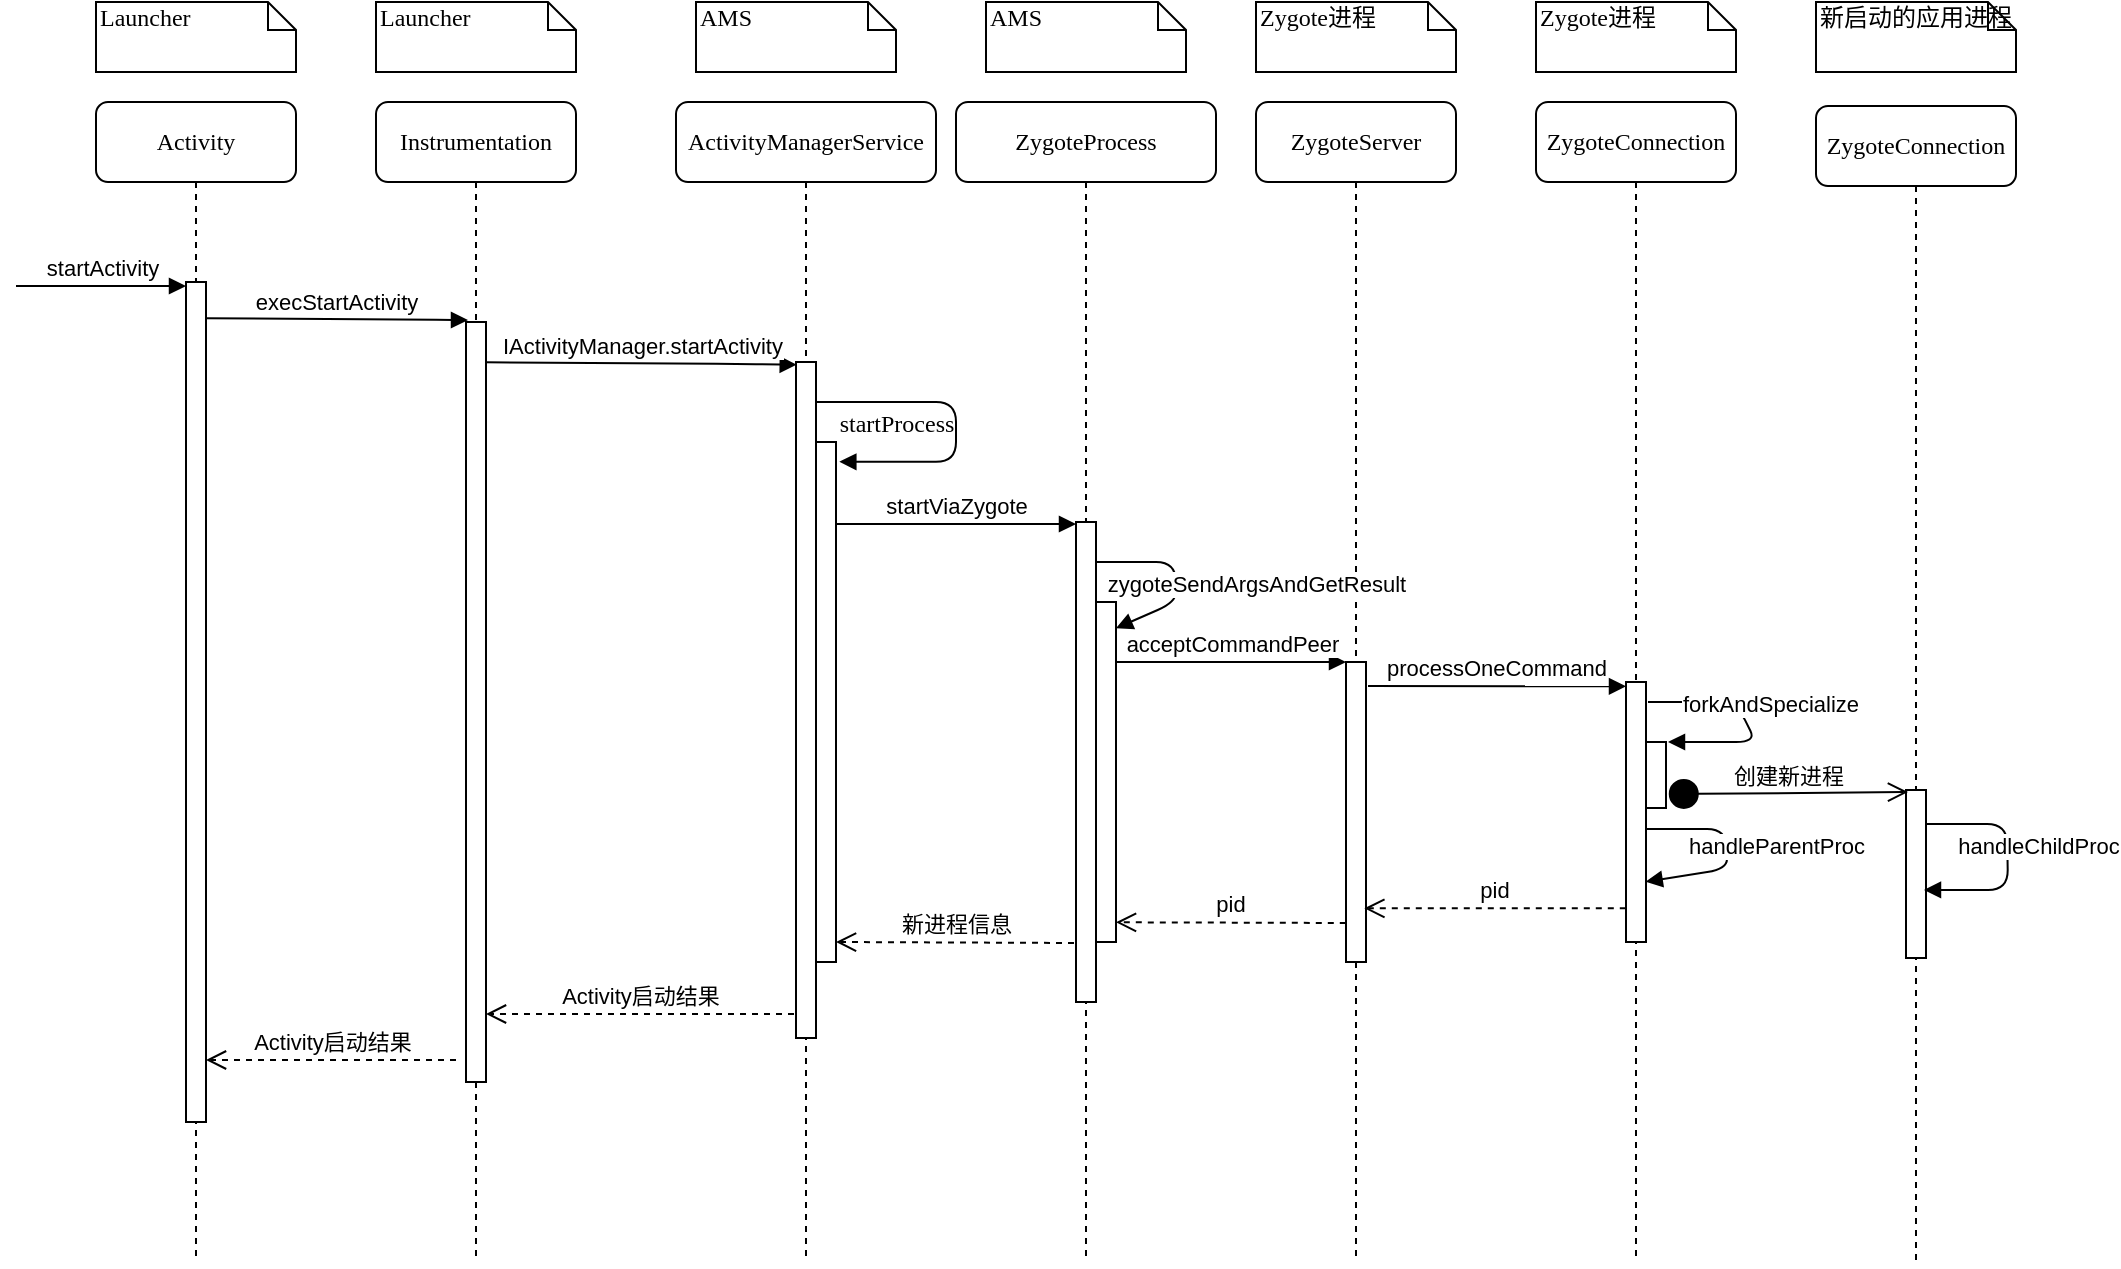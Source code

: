 <mxfile version="10.6.6" type="device"><diagram name="Page-1" id="13e1069c-82ec-6db2-03f1-153e76fe0fe0"><mxGraphModel dx="2174" dy="842" grid="1" gridSize="10" guides="1" tooltips="1" connect="1" arrows="1" fold="1" page="1" pageScale="1" pageWidth="1100" pageHeight="850" background="#ffffff" math="0" shadow="0"><root><mxCell id="0"/><mxCell id="1" parent="0"/><mxCell id="7baba1c4bc27f4b0-2" value="&lt;div&gt;&lt;span&gt;Instrumentation&lt;/span&gt;&lt;/div&gt;" style="shape=umlLifeline;perimeter=lifelinePerimeter;whiteSpace=wrap;html=1;container=1;collapsible=0;recursiveResize=0;outlineConnect=0;rounded=1;shadow=0;comic=0;labelBackgroundColor=none;strokeColor=#000000;strokeWidth=1;fillColor=#FFFFFF;fontFamily=Verdana;fontSize=12;fontColor=#000000;align=center;" parent="1" vertex="1"><mxGeometry x="150" y="160" width="100" height="580" as="geometry"/></mxCell><mxCell id="7baba1c4bc27f4b0-10" value="" style="html=1;points=[];perimeter=orthogonalPerimeter;rounded=0;shadow=0;comic=0;labelBackgroundColor=none;strokeColor=#000000;strokeWidth=1;fillColor=#FFFFFF;fontFamily=Verdana;fontSize=12;fontColor=#000000;align=center;" parent="7baba1c4bc27f4b0-2" vertex="1"><mxGeometry x="45" y="110" width="10" height="380" as="geometry"/></mxCell><mxCell id="7baba1c4bc27f4b0-3" value="ActivityManagerService" style="shape=umlLifeline;perimeter=lifelinePerimeter;whiteSpace=wrap;html=1;container=1;collapsible=0;recursiveResize=0;outlineConnect=0;rounded=1;shadow=0;comic=0;labelBackgroundColor=none;strokeColor=#000000;strokeWidth=1;fillColor=#FFFFFF;fontFamily=Verdana;fontSize=12;fontColor=#000000;align=center;" parent="1" vertex="1"><mxGeometry x="300" y="160" width="130" height="580" as="geometry"/></mxCell><mxCell id="7baba1c4bc27f4b0-13" value="" style="html=1;points=[];perimeter=orthogonalPerimeter;rounded=0;shadow=0;comic=0;labelBackgroundColor=none;strokeColor=#000000;strokeWidth=1;fillColor=#FFFFFF;fontFamily=Verdana;fontSize=12;fontColor=#000000;align=center;" parent="7baba1c4bc27f4b0-3" vertex="1"><mxGeometry x="60" y="130" width="10" height="338" as="geometry"/></mxCell><mxCell id="7baba1c4bc27f4b0-4" value="ZygoteProcess" style="shape=umlLifeline;perimeter=lifelinePerimeter;whiteSpace=wrap;html=1;container=1;collapsible=0;recursiveResize=0;outlineConnect=0;rounded=1;shadow=0;comic=0;labelBackgroundColor=none;strokeColor=#000000;strokeWidth=1;fillColor=#FFFFFF;fontFamily=Verdana;fontSize=12;fontColor=#000000;align=center;size=40;" parent="1" vertex="1"><mxGeometry x="440" y="160" width="130" height="580" as="geometry"/></mxCell><mxCell id="7baba1c4bc27f4b0-5" value="ZygoteServer" style="shape=umlLifeline;perimeter=lifelinePerimeter;whiteSpace=wrap;html=1;container=1;collapsible=0;recursiveResize=0;outlineConnect=0;rounded=1;shadow=0;comic=0;labelBackgroundColor=none;strokeColor=#000000;strokeWidth=1;fillColor=#FFFFFF;fontFamily=Verdana;fontSize=12;fontColor=#000000;align=center;" parent="1" vertex="1"><mxGeometry x="590" y="160" width="100" height="580" as="geometry"/></mxCell><mxCell id="7baba1c4bc27f4b0-19" value="" style="html=1;points=[];perimeter=orthogonalPerimeter;rounded=0;shadow=0;comic=0;labelBackgroundColor=none;strokeColor=#000000;strokeWidth=1;fillColor=#FFFFFF;fontFamily=Verdana;fontSize=12;fontColor=#000000;align=center;" parent="7baba1c4bc27f4b0-5" vertex="1"><mxGeometry x="45" y="280" width="10" height="150" as="geometry"/></mxCell><mxCell id="7baba1c4bc27f4b0-6" value="ZygoteConnection" style="shape=umlLifeline;perimeter=lifelinePerimeter;whiteSpace=wrap;html=1;container=1;collapsible=0;recursiveResize=0;outlineConnect=0;rounded=1;shadow=0;comic=0;labelBackgroundColor=none;strokeColor=#000000;strokeWidth=1;fillColor=#FFFFFF;fontFamily=Verdana;fontSize=12;fontColor=#000000;align=center;" parent="1" vertex="1"><mxGeometry x="730" y="160" width="100" height="580" as="geometry"/></mxCell><mxCell id="pQuNC2DUNFLTjC2z-Mb4-32" value="" style="html=1;points=[];perimeter=orthogonalPerimeter;rounded=0;shadow=0;comic=0;labelBackgroundColor=none;strokeColor=#000000;strokeWidth=1;fillColor=#FFFFFF;fontFamily=Verdana;fontSize=12;fontColor=#000000;align=center;" parent="7baba1c4bc27f4b0-6" vertex="1"><mxGeometry x="45" y="290" width="10" height="130" as="geometry"/></mxCell><mxCell id="7baba1c4bc27f4b0-7" value="ZygoteConnection" style="shape=umlLifeline;perimeter=lifelinePerimeter;whiteSpace=wrap;html=1;container=1;collapsible=0;recursiveResize=0;outlineConnect=0;rounded=1;shadow=0;comic=0;labelBackgroundColor=none;strokeColor=#000000;strokeWidth=1;fillColor=#FFFFFF;fontFamily=Verdana;fontSize=12;fontColor=#000000;align=center;" parent="1" vertex="1"><mxGeometry x="870" y="162" width="100" height="580" as="geometry"/></mxCell><mxCell id="7baba1c4bc27f4b0-25" value="" style="html=1;points=[];perimeter=orthogonalPerimeter;rounded=0;shadow=0;comic=0;labelBackgroundColor=none;strokeColor=#000000;strokeWidth=1;fillColor=#FFFFFF;fontFamily=Verdana;fontSize=12;fontColor=#000000;align=center;" parent="7baba1c4bc27f4b0-7" vertex="1"><mxGeometry x="45" y="342" width="10" height="84" as="geometry"/></mxCell><mxCell id="7baba1c4bc27f4b0-8" value="Activity" style="shape=umlLifeline;perimeter=lifelinePerimeter;whiteSpace=wrap;html=1;container=1;collapsible=0;recursiveResize=0;outlineConnect=0;rounded=1;shadow=0;comic=0;labelBackgroundColor=none;strokeColor=#000000;strokeWidth=1;fillColor=#FFFFFF;fontFamily=Verdana;fontSize=12;fontColor=#000000;align=center;" parent="1" vertex="1"><mxGeometry x="10" y="160" width="100" height="580" as="geometry"/></mxCell><mxCell id="7baba1c4bc27f4b0-9" value="" style="html=1;points=[];perimeter=orthogonalPerimeter;rounded=0;shadow=0;comic=0;labelBackgroundColor=none;strokeColor=#000000;strokeWidth=1;fillColor=#FFFFFF;fontFamily=Verdana;fontSize=12;fontColor=#000000;align=center;" parent="7baba1c4bc27f4b0-8" vertex="1"><mxGeometry x="45" y="90" width="10" height="420" as="geometry"/></mxCell><mxCell id="7baba1c4bc27f4b0-16" value="" style="html=1;points=[];perimeter=orthogonalPerimeter;rounded=0;shadow=0;comic=0;labelBackgroundColor=none;strokeColor=#000000;strokeWidth=1;fillColor=#FFFFFF;fontFamily=Verdana;fontSize=12;fontColor=#000000;align=center;" parent="1" vertex="1"><mxGeometry x="500" y="370" width="10" height="240" as="geometry"/></mxCell><mxCell id="7baba1c4bc27f4b0-17" value="startProcess" style="html=1;verticalAlign=bottom;endArrow=block;labelBackgroundColor=none;fontFamily=Verdana;fontSize=12;edgeStyle=elbowEdgeStyle;elbow=vertical;entryX=1.167;entryY=0.038;entryDx=0;entryDy=0;entryPerimeter=0;" parent="1" source="7baba1c4bc27f4b0-13" target="pQuNC2DUNFLTjC2z-Mb4-15" edge="1"><mxGeometry x="0.139" y="-30" relative="1" as="geometry"><mxPoint x="420" y="300" as="sourcePoint"/><Array as="points"><mxPoint x="440" y="310"/><mxPoint x="450" y="310"/><mxPoint x="370" y="300"/></Array><mxPoint as="offset"/></mxGeometry></mxCell><mxCell id="7baba1c4bc27f4b0-40" value="Launcher" style="shape=note;whiteSpace=wrap;html=1;size=14;verticalAlign=top;align=left;spacingTop=-6;rounded=0;shadow=0;comic=0;labelBackgroundColor=none;strokeColor=#000000;strokeWidth=1;fillColor=#FFFFFF;fontFamily=Verdana;fontSize=12;fontColor=#000000;" parent="1" vertex="1"><mxGeometry x="10" y="110" width="100" height="35" as="geometry"/></mxCell><mxCell id="7baba1c4bc27f4b0-41" value="Launcher" style="shape=note;whiteSpace=wrap;html=1;size=14;verticalAlign=top;align=left;spacingTop=-6;rounded=0;shadow=0;comic=0;labelBackgroundColor=none;strokeColor=#000000;strokeWidth=1;fillColor=#FFFFFF;fontFamily=Verdana;fontSize=12;fontColor=#000000;" parent="1" vertex="1"><mxGeometry x="150" y="110" width="100" height="35" as="geometry"/></mxCell><mxCell id="7baba1c4bc27f4b0-42" value="AMS" style="shape=note;whiteSpace=wrap;html=1;size=14;verticalAlign=top;align=left;spacingTop=-6;rounded=0;shadow=0;comic=0;labelBackgroundColor=none;strokeColor=#000000;strokeWidth=1;fillColor=#FFFFFF;fontFamily=Verdana;fontSize=12;fontColor=#000000;" parent="1" vertex="1"><mxGeometry x="310" y="110" width="100" height="35" as="geometry"/></mxCell><mxCell id="7baba1c4bc27f4b0-44" value="Zygote进程" style="shape=note;whiteSpace=wrap;html=1;size=14;verticalAlign=top;align=left;spacingTop=-6;rounded=0;shadow=0;comic=0;labelBackgroundColor=none;strokeColor=#000000;strokeWidth=1;fillColor=#FFFFFF;fontFamily=Verdana;fontSize=12;fontColor=#000000;" parent="1" vertex="1"><mxGeometry x="590" y="110" width="100" height="35" as="geometry"/></mxCell><mxCell id="7baba1c4bc27f4b0-45" value="Zygote进程" style="shape=note;whiteSpace=wrap;html=1;size=14;verticalAlign=top;align=left;spacingTop=-6;rounded=0;shadow=0;comic=0;labelBackgroundColor=none;strokeColor=#000000;strokeWidth=1;fillColor=#FFFFFF;fontFamily=Verdana;fontSize=12;fontColor=#000000;" parent="1" vertex="1"><mxGeometry x="730" y="110" width="100" height="35" as="geometry"/></mxCell><mxCell id="7baba1c4bc27f4b0-46" value="新启动的应用进程" style="shape=note;whiteSpace=wrap;html=1;size=14;verticalAlign=top;align=left;spacingTop=-6;rounded=0;shadow=0;comic=0;labelBackgroundColor=none;strokeColor=#000000;strokeWidth=1;fillColor=#FFFFFF;fontFamily=Verdana;fontSize=12;fontColor=#000000;" parent="1" vertex="1"><mxGeometry x="870" y="110" width="100" height="35" as="geometry"/></mxCell><mxCell id="pQuNC2DUNFLTjC2z-Mb4-4" value="execStartActivity" style="html=1;verticalAlign=bottom;endArrow=block;exitX=0.986;exitY=0.023;exitDx=0;exitDy=0;exitPerimeter=0;" parent="1" edge="1"><mxGeometry width="80" relative="1" as="geometry"><mxPoint x="64.839" y="268.129" as="sourcePoint"/><mxPoint x="196" y="269" as="targetPoint"/><Array as="points"><mxPoint x="190" y="269"/></Array></mxGeometry></mxCell><mxCell id="pQuNC2DUNFLTjC2z-Mb4-5" value="&lt;div&gt;IActivityManager.startActivity&lt;/div&gt;" style="html=1;verticalAlign=bottom;endArrow=block;exitX=0.986;exitY=0.023;exitDx=0;exitDy=0;exitPerimeter=0;entryX=0.038;entryY=0.004;entryDx=0;entryDy=0;entryPerimeter=0;" parent="1" target="7baba1c4bc27f4b0-13" edge="1"><mxGeometry width="80" relative="1" as="geometry"><mxPoint x="204.839" y="290.129" as="sourcePoint"/><mxPoint x="357" y="291" as="targetPoint"/><Array as="points"><mxPoint x="330" y="291"/></Array></mxGeometry></mxCell><mxCell id="pQuNC2DUNFLTjC2z-Mb4-8" value="AMS" style="shape=note;whiteSpace=wrap;html=1;size=14;verticalAlign=top;align=left;spacingTop=-6;rounded=0;shadow=0;comic=0;labelBackgroundColor=none;strokeColor=#000000;strokeWidth=1;fillColor=#FFFFFF;fontFamily=Verdana;fontSize=12;fontColor=#000000;" parent="1" vertex="1"><mxGeometry x="455" y="110" width="100" height="35" as="geometry"/></mxCell><mxCell id="pQuNC2DUNFLTjC2z-Mb4-15" value="" style="html=1;points=[];perimeter=orthogonalPerimeter;rounded=0;shadow=0;comic=0;labelBackgroundColor=none;strokeColor=#000000;strokeWidth=1;fillColor=#FFFFFF;fontFamily=Verdana;fontSize=12;fontColor=#000000;align=center;" parent="1" vertex="1"><mxGeometry x="370" y="330" width="10" height="260" as="geometry"/></mxCell><mxCell id="pQuNC2DUNFLTjC2z-Mb4-22" value="startViaZygote" style="html=1;verticalAlign=bottom;endArrow=block;" parent="1" edge="1"><mxGeometry width="80" relative="1" as="geometry"><mxPoint x="380" y="371" as="sourcePoint"/><mxPoint x="500" y="371" as="targetPoint"/></mxGeometry></mxCell><mxCell id="pQuNC2DUNFLTjC2z-Mb4-23" value="&lt;div&gt;&lt;span&gt;zygoteSendArgsAndGetResult&lt;/span&gt;&lt;/div&gt;" style="html=1;verticalAlign=bottom;endArrow=block;entryX=0.997;entryY=0.114;entryDx=0;entryDy=0;entryPerimeter=0;" parent="1" edge="1"><mxGeometry x="0.293" y="40" width="80" relative="1" as="geometry"><mxPoint x="510" y="390" as="sourcePoint"/><mxPoint x="519.966" y="423.138" as="targetPoint"/><Array as="points"><mxPoint x="550" y="390"/><mxPoint x="550" y="410"/></Array><mxPoint x="24" y="-37" as="offset"/></mxGeometry></mxCell><mxCell id="pQuNC2DUNFLTjC2z-Mb4-24" value="新进程信息" style="html=1;verticalAlign=bottom;endArrow=open;dashed=1;endSize=8;" parent="1" edge="1"><mxGeometry relative="1" as="geometry"><mxPoint x="499" y="580.5" as="sourcePoint"/><mxPoint x="380" y="580" as="targetPoint"/></mxGeometry></mxCell><mxCell id="pQuNC2DUNFLTjC2z-Mb4-25" value="" style="html=1;points=[];perimeter=orthogonalPerimeter;rounded=0;shadow=0;comic=0;labelBackgroundColor=none;strokeColor=#000000;strokeWidth=1;fillColor=#FFFFFF;fontFamily=Verdana;fontSize=12;fontColor=#000000;align=center;" parent="1" vertex="1"><mxGeometry x="510" y="410" width="10" height="170" as="geometry"/></mxCell><mxCell id="pQuNC2DUNFLTjC2z-Mb4-28" value="acceptCommandPeer" style="html=1;verticalAlign=bottom;endArrow=block;" parent="1" target="7baba1c4bc27f4b0-19" edge="1"><mxGeometry width="80" relative="1" as="geometry"><mxPoint x="520" y="440" as="sourcePoint"/><mxPoint x="600" y="440" as="targetPoint"/></mxGeometry></mxCell><mxCell id="pQuNC2DUNFLTjC2z-Mb4-30" value="Activity启动结果" style="html=1;verticalAlign=bottom;endArrow=open;dashed=1;endSize=8;" parent="1" edge="1"><mxGeometry relative="1" as="geometry"><mxPoint x="359" y="616" as="sourcePoint"/><mxPoint x="205" y="616" as="targetPoint"/></mxGeometry></mxCell><mxCell id="pQuNC2DUNFLTjC2z-Mb4-31" value="Activity启动结果" style="html=1;verticalAlign=bottom;endArrow=open;dashed=1;endSize=8;" parent="1" edge="1"><mxGeometry relative="1" as="geometry"><mxPoint x="190" y="639" as="sourcePoint"/><mxPoint x="65" y="639" as="targetPoint"/></mxGeometry></mxCell><mxCell id="pQuNC2DUNFLTjC2z-Mb4-33" value="processOneCommand" style="html=1;verticalAlign=bottom;endArrow=block;entryX=0;entryY=0.163;entryDx=0;entryDy=0;entryPerimeter=0;" parent="1" edge="1"><mxGeometry width="80" relative="1" as="geometry"><mxPoint x="646" y="452" as="sourcePoint"/><mxPoint x="775" y="452.167" as="targetPoint"/></mxGeometry></mxCell><mxCell id="pQuNC2DUNFLTjC2z-Mb4-34" value="forkAndSpecialize" style="html=1;verticalAlign=bottom;endArrow=block;" parent="1" edge="1"><mxGeometry x="0.253" y="-14" width="80" relative="1" as="geometry"><mxPoint x="786" y="460" as="sourcePoint"/><mxPoint x="796" y="480" as="targetPoint"/><Array as="points"><mxPoint x="830" y="460"/><mxPoint x="840" y="480"/></Array><mxPoint x="10" y="4" as="offset"/></mxGeometry></mxCell><mxCell id="pQuNC2DUNFLTjC2z-Mb4-35" value="&lt;div&gt;&lt;span&gt;handleChildProc&lt;/span&gt;&lt;/div&gt;" style="html=1;verticalAlign=bottom;endArrow=block;entryX=0.9;entryY=0.595;entryDx=0;entryDy=0;entryPerimeter=0;" parent="1" target="7baba1c4bc27f4b0-25" edge="1"><mxGeometry x="-0.116" y="-17" width="80" relative="1" as="geometry"><mxPoint x="925.5" y="521" as="sourcePoint"/><mxPoint x="926" y="541" as="targetPoint"/><Array as="points"><mxPoint x="965.5" y="521"/><mxPoint x="966" y="554"/></Array><mxPoint x="32" y="9" as="offset"/></mxGeometry></mxCell><mxCell id="pQuNC2DUNFLTjC2z-Mb4-37" value="pid&lt;br&gt;" style="html=1;verticalAlign=bottom;endArrow=open;dashed=1;endSize=8;entryX=0.917;entryY=0.821;entryDx=0;entryDy=0;entryPerimeter=0;exitX=-0.01;exitY=0.87;exitDx=0;exitDy=0;exitPerimeter=0;" parent="1" source="pQuNC2DUNFLTjC2z-Mb4-32" target="7baba1c4bc27f4b0-19" edge="1"><mxGeometry relative="1" as="geometry"><mxPoint x="770" y="560" as="sourcePoint"/><mxPoint x="650.0" y="559.5" as="targetPoint"/></mxGeometry></mxCell><mxCell id="pQuNC2DUNFLTjC2z-Mb4-38" value="&lt;div&gt;&lt;span&gt;handleParentProc&lt;/span&gt;&lt;/div&gt;" style="html=1;verticalAlign=bottom;endArrow=block;entryX=0.933;entryY=0.552;entryDx=0;entryDy=0;entryPerimeter=0;" parent="1" edge="1"><mxGeometry x="0.186" y="25" width="80" relative="1" as="geometry"><mxPoint x="785.5" y="523.5" as="sourcePoint"/><mxPoint x="784.833" y="549.833" as="targetPoint"/><Array as="points"><mxPoint x="825.5" y="523.5"/><mxPoint x="825.5" y="543.5"/></Array><mxPoint x="21" y="-27" as="offset"/></mxGeometry></mxCell><mxCell id="pQuNC2DUNFLTjC2z-Mb4-39" value="pid" style="html=1;verticalAlign=bottom;endArrow=open;dashed=1;endSize=8;entryX=1;entryY=0.942;entryDx=0;entryDy=0;entryPerimeter=0;exitX=-0.01;exitY=0.87;exitDx=0;exitDy=0;exitPerimeter=0;" parent="1" source="7baba1c4bc27f4b0-19" target="pQuNC2DUNFLTjC2z-Mb4-25" edge="1"><mxGeometry relative="1" as="geometry"><mxPoint x="630" y="570" as="sourcePoint"/><mxPoint x="525" y="570.167" as="targetPoint"/></mxGeometry></mxCell><mxCell id="pQuNC2DUNFLTjC2z-Mb4-41" value="" style="html=1;points=[];perimeter=orthogonalPerimeter;rounded=0;shadow=0;comic=0;labelBackgroundColor=none;strokeColor=#000000;strokeWidth=1;fillColor=#FFFFFF;fontFamily=Verdana;fontSize=12;fontColor=#000000;align=center;" parent="1" vertex="1"><mxGeometry x="785" y="480" width="10" height="33" as="geometry"/></mxCell><mxCell id="pQuNC2DUNFLTjC2z-Mb4-45" value="创建新进程" style="html=1;verticalAlign=bottom;startArrow=circle;startFill=1;endArrow=open;startSize=6;endSize=8;exitX=1.1;exitY=0.884;exitDx=0;exitDy=0;exitPerimeter=0;" parent="1" edge="1"><mxGeometry width="80" relative="1" as="geometry"><mxPoint x="795.889" y="506.056" as="sourcePoint"/><mxPoint x="916" y="505" as="targetPoint"/><Array as="points"/></mxGeometry></mxCell><mxCell id="G1G0s4TOZiYcdad5z5uo-3" value="startActivity" style="html=1;verticalAlign=bottom;endArrow=block;" edge="1" parent="1"><mxGeometry width="80" relative="1" as="geometry"><mxPoint x="-30" y="252" as="sourcePoint"/><mxPoint x="55.0" y="252" as="targetPoint"/><Array as="points"><mxPoint x="49" y="252"/></Array></mxGeometry></mxCell></root></mxGraphModel></diagram></mxfile>